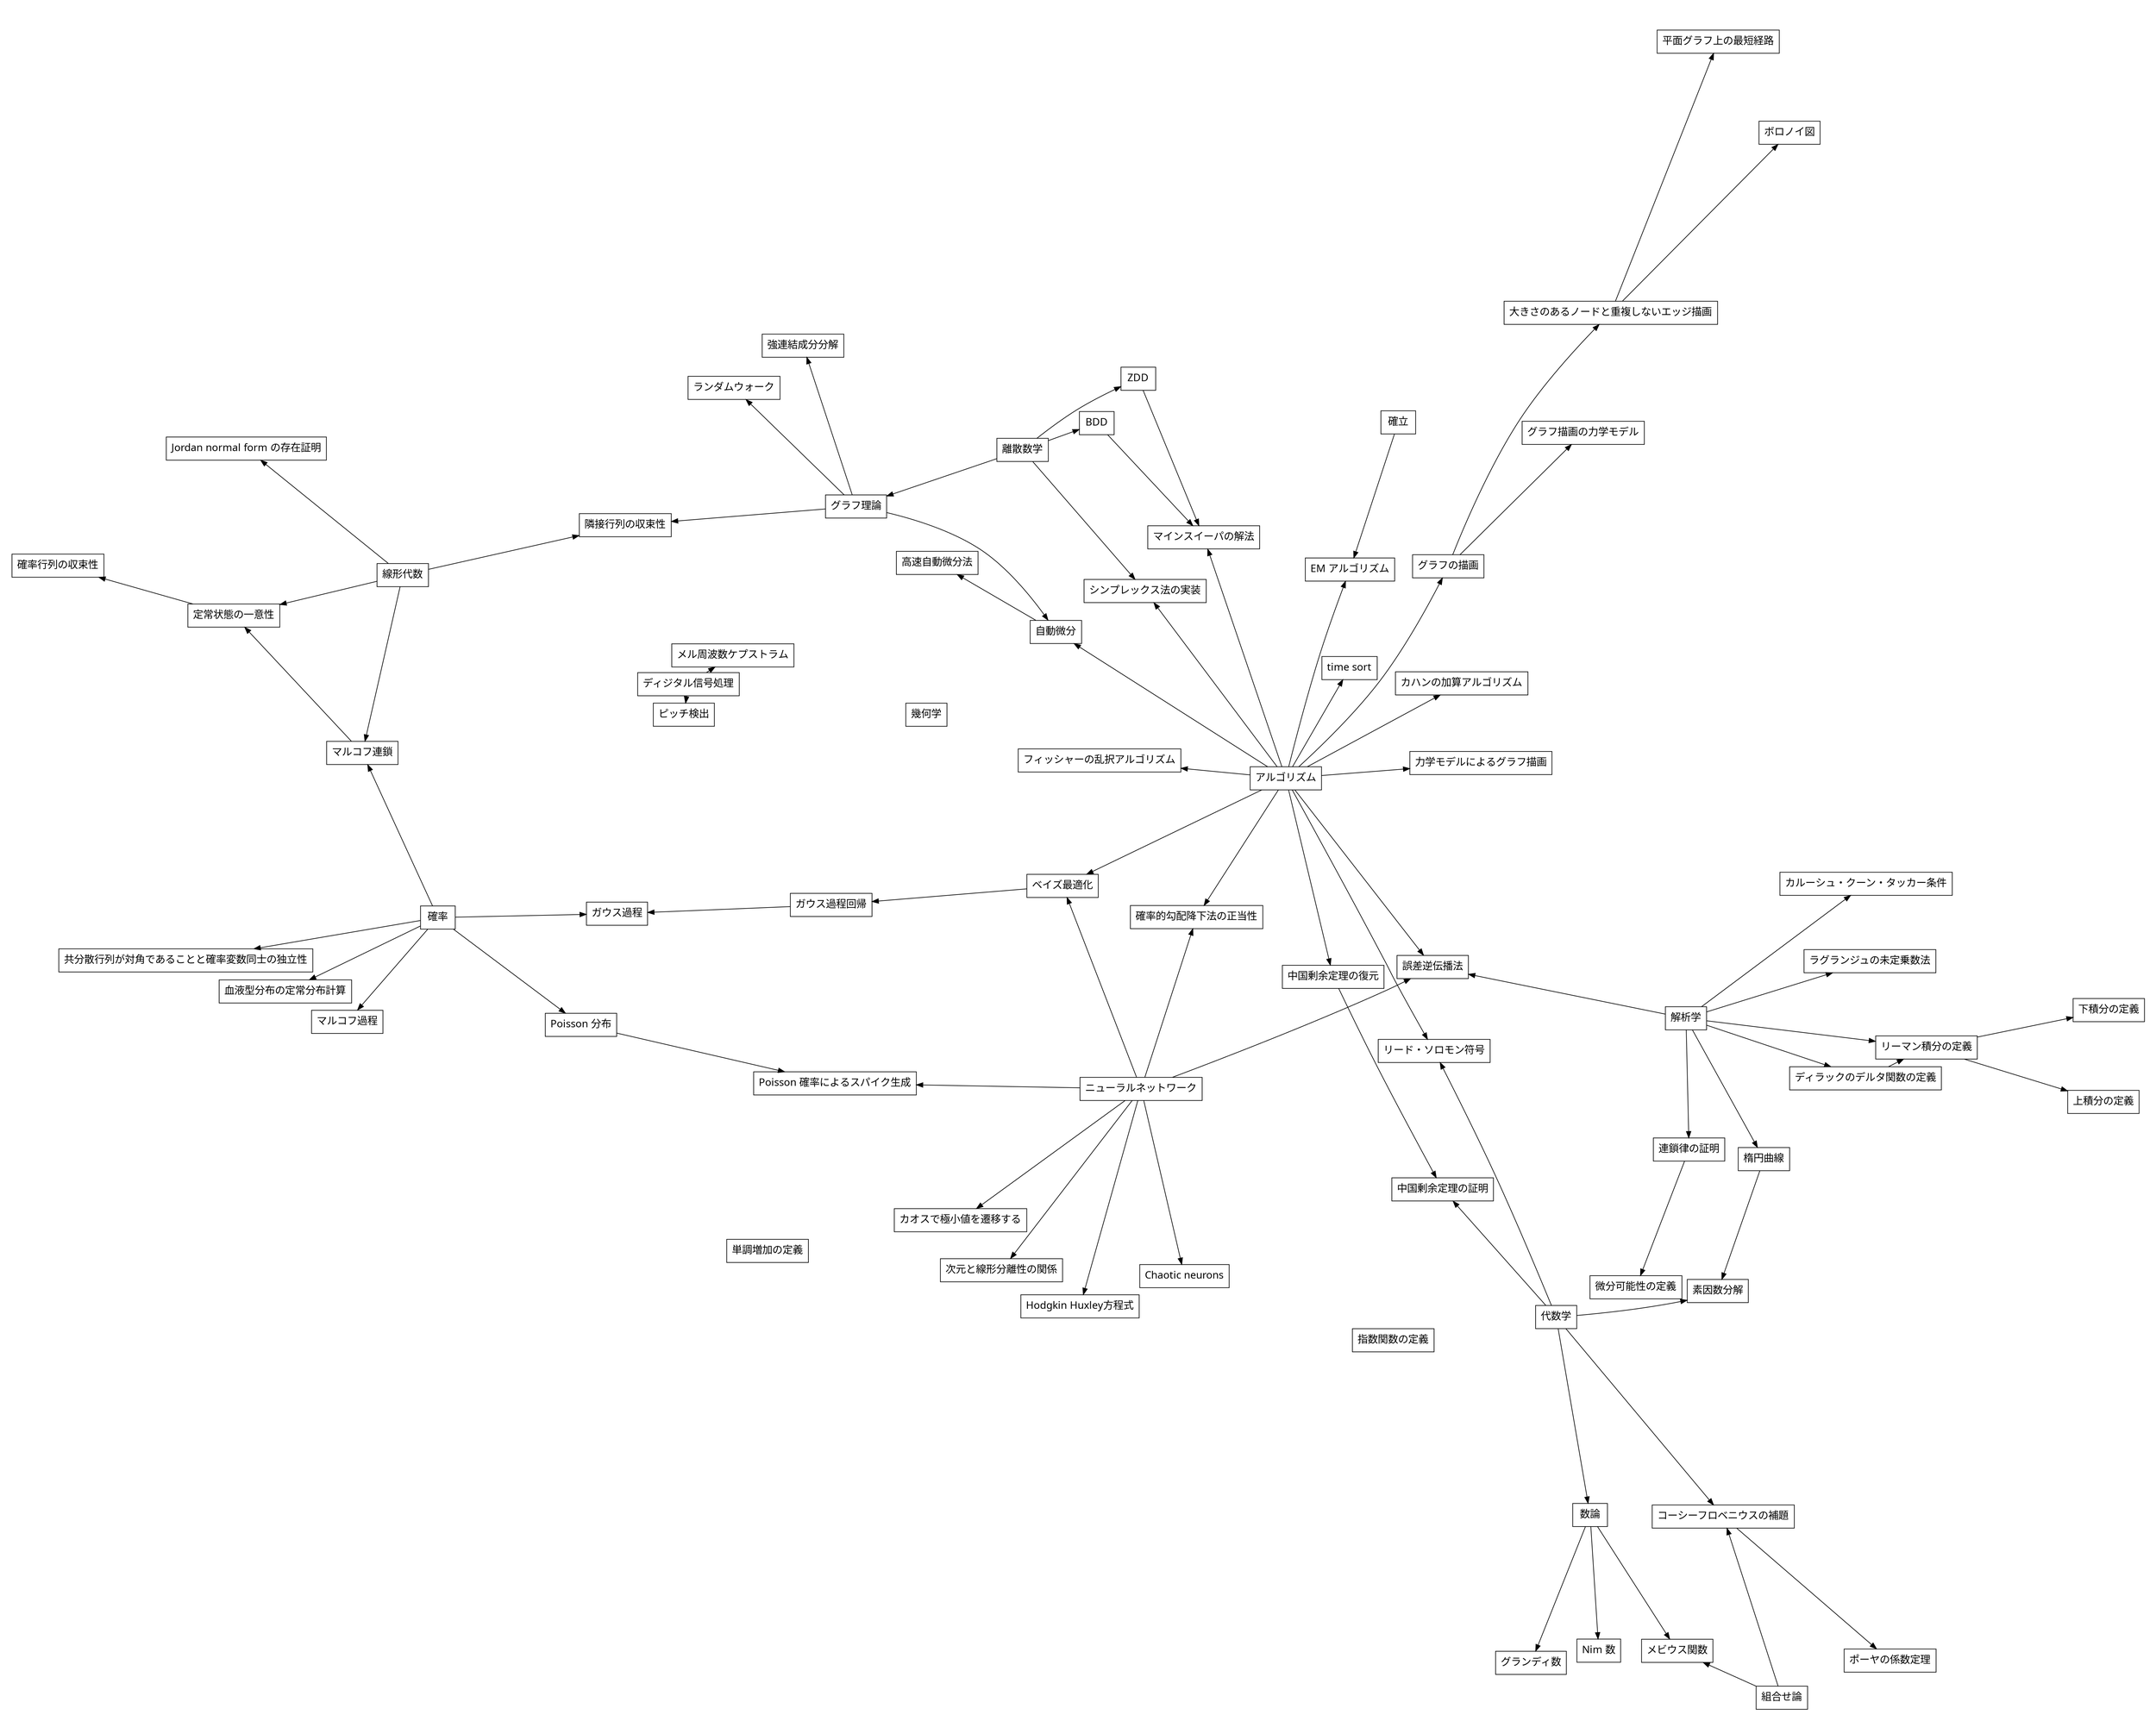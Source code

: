 digraph graph_name {
  graph [
    charset = "UTF-8";
    label = "todo",
    labelloc = "t",
    labeljust = "c",
    bgcolor = "#ffffff",
    fontcolor = white,
    fontsize = 18,
    style = "filled",
    rankdir = TB,
    margin = 0.2,
    splines = spline,
    ranksep = 1.0,
    nodesep = 0.9,
    //layout = dot
    layout = fdp
  ];

  node [
    colorscheme = "rdylgn11"
    style = "solid,filled",
    shape = box,
    fontsize = 16,
    fontcolor = black,
    fontname = "Migu 1M",
    color = black,
    fillcolor = white,
  ];


  // edge define
  "ニューラルネットワーク";
  "解析学"
  "代数学";
  "幾何学";
  "線形代数";
  "確率";
  "組合せ論";
  "離散数学";
  "ディジタル信号処理";
  { "離散数学" } -> "グラフ理論";
  { "代数学" } -> "数論";
  "アルゴリズム";

  "単調増加の定義";
  "指数関数の定義";

  { "解析学" }                          -> "連鎖律の証明";

  { "連鎖律の証明" }                    -> "微分可能性の定義";

  { "解析学" }                          -> "ディラックのデルタ関数の定義";

  { "解析学";
    "ディラックのデルタ関数の定義" }    -> "リーマン積分の定義";

  { "リーマン積分の定義" }              -> "上積分の定義";

  { "リーマン積分の定義" }              -> "下積分の定義";

  { "確率" }                            -> "マルコフ過程";

  { "確率" }                            -> "Poisson 分布";

  { "確率" }                            -> "共分散行列が対角であることと確率変数同士の独立性";

  { "確率" }                            -> "血液型分布の定常分布計算";

  { "ベイズ最適化" }                    -> "ガウス過程回帰";

  { "確率";
    "ガウス過程回帰" }                  -> "ガウス過程";

  { "グラフ理論";
    "線形代数" }                        -> "隣接行列の収束性";

  { "線形代数" }                        -> "Jordan normal form の存在証明";

  { "線形代数";
    "確率" }                            -> "マルコフ連鎖";

  { "マルコフ連鎖";
    "線形代数" }                        -> "定常状態の一意性";

  { "定常状態の一意性" }                -> "確率行列の収束性";

  { "アルゴリズム" }                    -> "中国剰余定理の復元";

  { "代数学";
    "中国剰余定理の復元" }              -> "中国剰余定理の証明";

  { "ニューラルネットワーク" }          -> "Hodgkin Huxley方程式";

  { "ニューラルネットワーク";
    "アルゴリズム" }                    -> "確率的勾配降下法の正当性";

  { "ニューラルネットワーク";
    "Poisson 分布" }                    -> "Poisson 確率によるスパイク生成";

  { "ニューラルネットワーク" }          -> "次元と線形分離性の関係";

  { "ニューラルネットワーク" }          -> "Chaotic neurons";

  { "ニューラルネットワーク";
    "アルゴリズム" }                    -> "ベイズ最適化";

  { "ニューラルネットワーク" }          -> "カオスで極小値を遷移する";
  // ホップフィールドモデルだとエネルギー関数の極小値に記憶がうめこまれる
  // カオスニューラルネットのひとつがホップフィールドネットワークで、海馬でもカオスがみられてる
  // カオスんニューラルネットワークならうまくやればエネルギーの極小値にしばらく留まってから別の極小値へ遷移するようになる
  // これを利用すればネットワークが記憶した内容をとりだせる


  { "アルゴリズム" }                    -> "フィッシャーの乱択アルゴリズム";

  { "アルゴリズム" }                    -> "カハンの加算アルゴリズム";

  { "アルゴリズム";
    "離散数学" }                        -> "シンプレックス法の実装";

  { "アルゴリズム" }                    -> "力学モデルによるグラフ描画";

  { "アルゴリズム" }                    -> "グラフの描画";
  { "グラフの描画" }                    -> "グラフ描画の力学モデル";

  { "グラフの描画" }                    -> "大きさのあるノードと重複しないエッジ描画";
  { "大きさのあるノードと重複しないエッジ描画" } -> "ボロノイ図";
  { "大きさのあるノードと重複しないエッジ描画" } -> "平面グラフ上の最短経路";

  { "ニューラルネットワーク";
    "解析学";
    "アルゴリズム" }                    -> "誤差逆伝播法";

  { "代数学";
    "アルゴリズム" }                    -> "リード・ソロモン符号";

  { "代数学";
    "組合せ論" }                        -> "コーシーフロベニウスの補題";

  { "コーシーフロベニウスの補題" }      -> "ポーヤの係数定理";

  { "グラフ理論" }                      -> "強連結成分分解";

  { "グラフ理論" }                      -> "ランダムウォーク";

  { "数論";
    "組合せ論" }                        -> "メビウス関数";

  { "アルゴリズム";
    "グラフ理論" }                      -> "自動微分";

  { "自動微分" }                        -> "高速自動微分法";

  { "アルゴリズム";
    "確立" }                            -> "EM アルゴリズム";

  { "アルゴリズム" }                    -> "time sort";

  { "数論" }                            -> "グランディ数";
  { "数論" }                            -> "Nim 数";

  { "離散数学" }                        -> "BDD";
  { "離散数学" }                        -> "ZDD";

  { "BDD";
    "ZDD"; 
    "アルゴリズム" }                    -> "マインスイーパの解法";

  { "ディジタル信号処理"; }             -> "メル周波数ケプストラム";
  { "ディジタル信号処理"; }             -> "ピッチ検出";

  { "解析学"; }                         -> "ラグランジュの未定乗数法";
  { "解析学"; }                         -> "カルーシュ・クーン・タッカー条件";

  { "解析学"; }                         -> "楕円曲線";
  { "楕円曲線";
    "代数学"; }                         -> "素因数分解";
}



